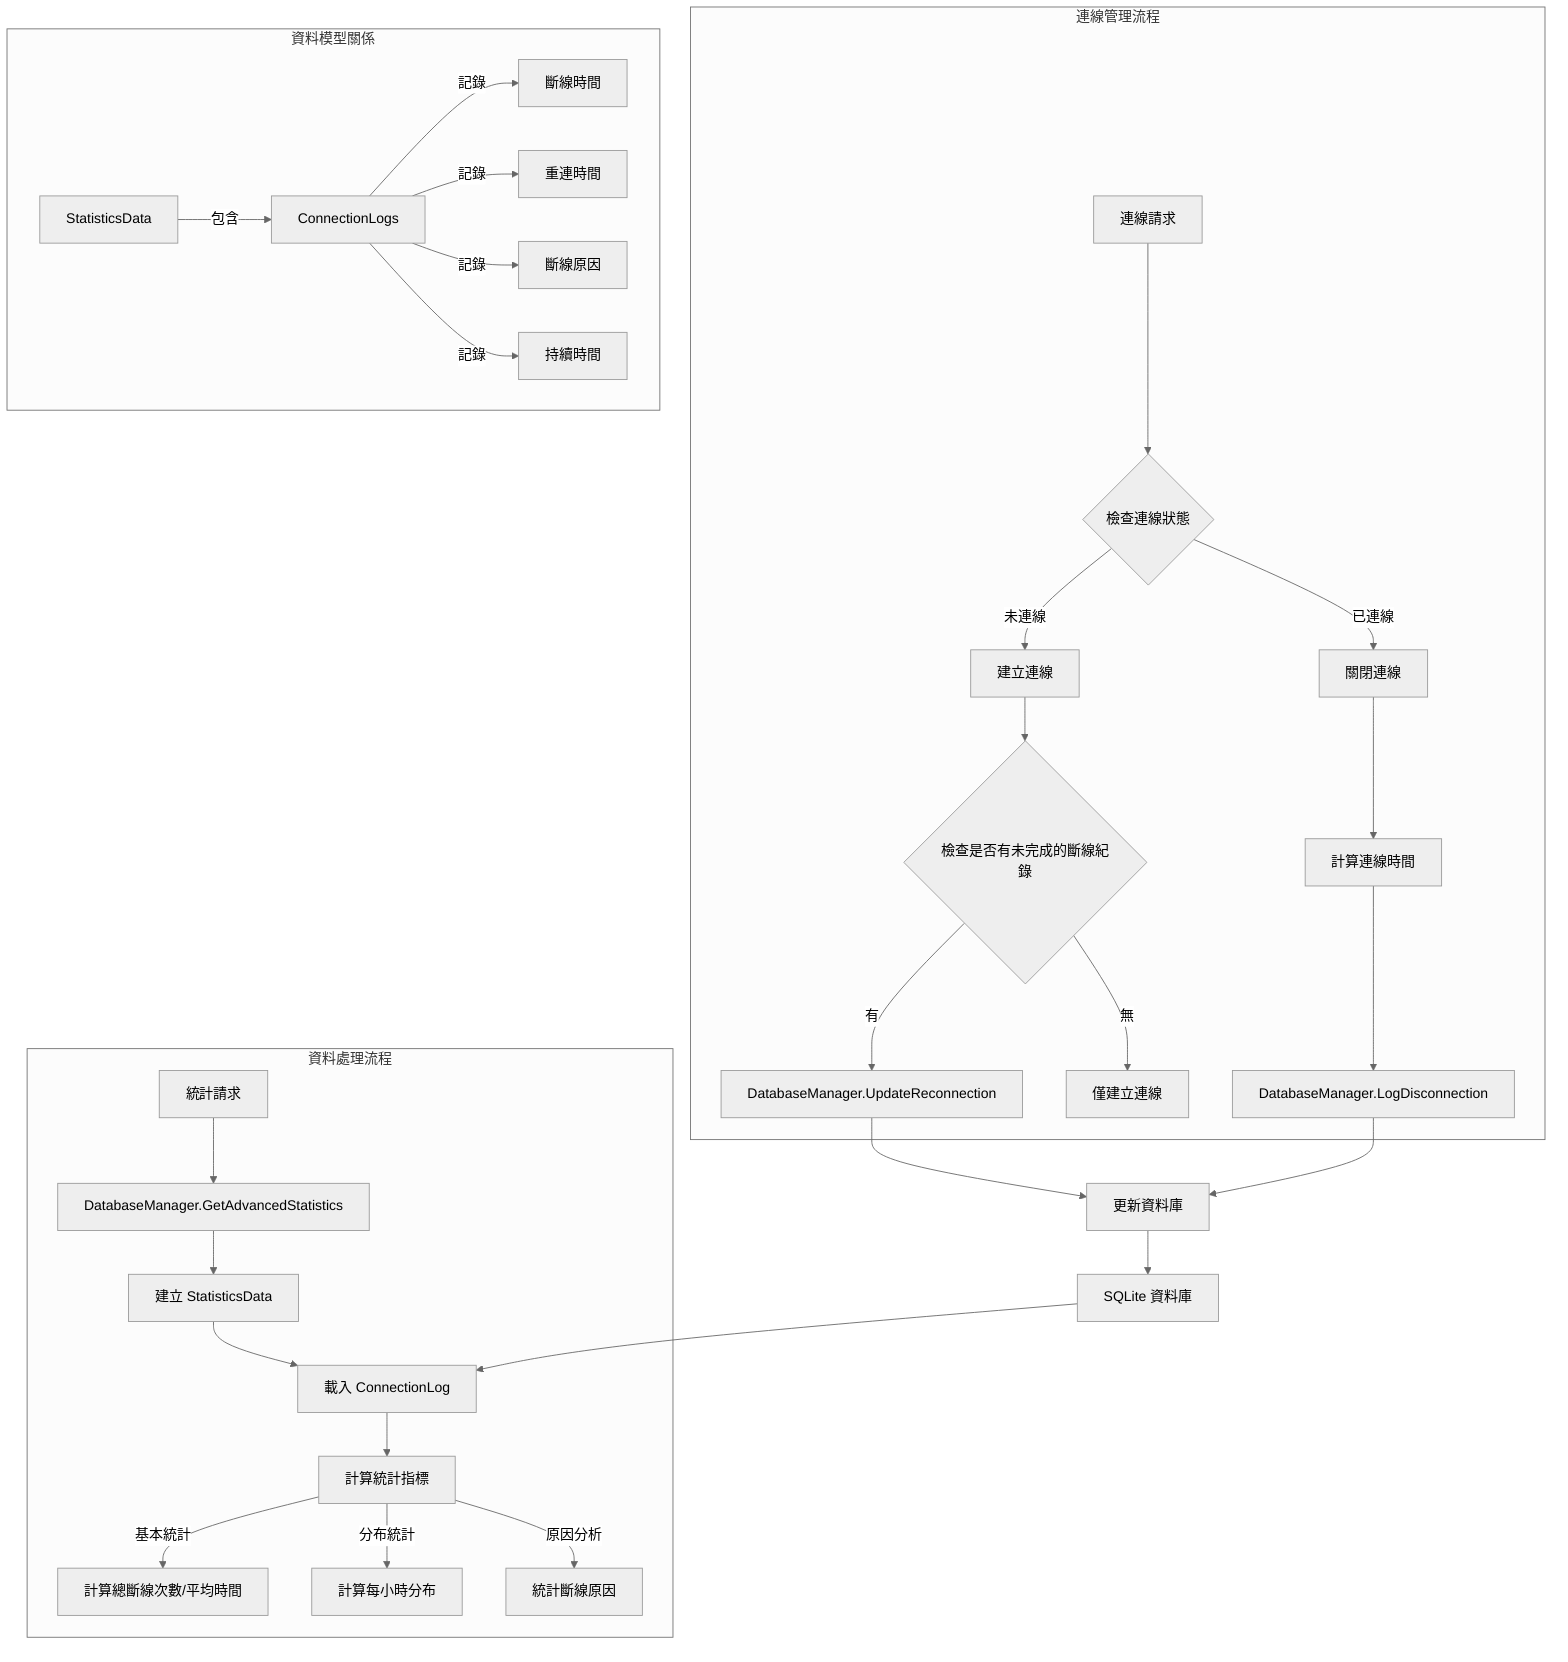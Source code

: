 ---
config:
  theme: neutral
  look: classic
---
graph TD
    subgraph 連線管理流程
        A[連線請求] --> B{檢查連線狀態}
        B -->|未連線| C[建立連線]
        C --> D{檢查是否有未完成的斷線紀錄}
        D -->|有| E[DatabaseManager.UpdateReconnection]
        D -->|無| F[僅建立連線]
        B -->|已連線| G[關閉連線]
        G --> H[計算連線時間]
        H --> I[DatabaseManager.LogDisconnection]
    end
    subgraph 資料處理流程
        J[統計請求] --> K[DatabaseManager.GetAdvancedStatistics]
        K --> L[建立 StatisticsData]
        L --> M[載入 ConnectionLog]
        M --> N[計算統計指標]
        N -->|基本統計| O[計算總斷線次數/平均時間]
        N -->|分布統計| P[計算每小時分布]
        N -->|原因分析| Q[統計斷線原因]
    end
    subgraph 資料模型關係
        R[StatisticsData] -->|包含| S[ConnectionLogs]
        S -->|記錄| T[斷線時間]
        S -->|記錄| U[重連時間]
        S -->|記錄| V[斷線原因]
        S -->|記錄| W[持續時間]
    end
    E --> X[更新資料庫]
    I --> X
    X --> Y[SQLite 資料庫]
    Y --> M